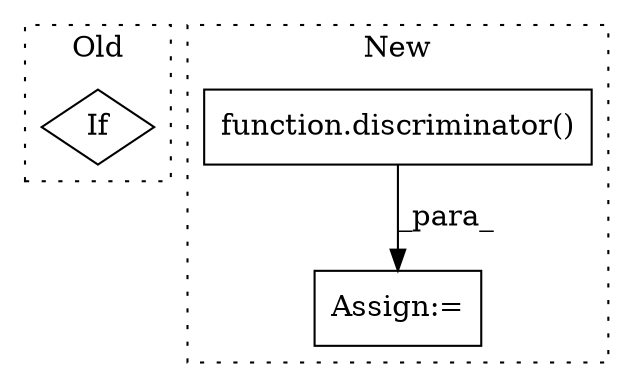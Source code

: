 digraph G {
subgraph cluster0 {
1 [label="If" a="96" s="2231" l="3" shape="diamond"];
label = "Old";
style="dotted";
}
subgraph cluster1 {
2 [label="function.discriminator()" a="75" s="3592,3630" l="14,13" shape="box"];
3 [label="Assign:=" a="68" s="3589" l="3" shape="box"];
label = "New";
style="dotted";
}
2 -> 3 [label="_para_"];
}